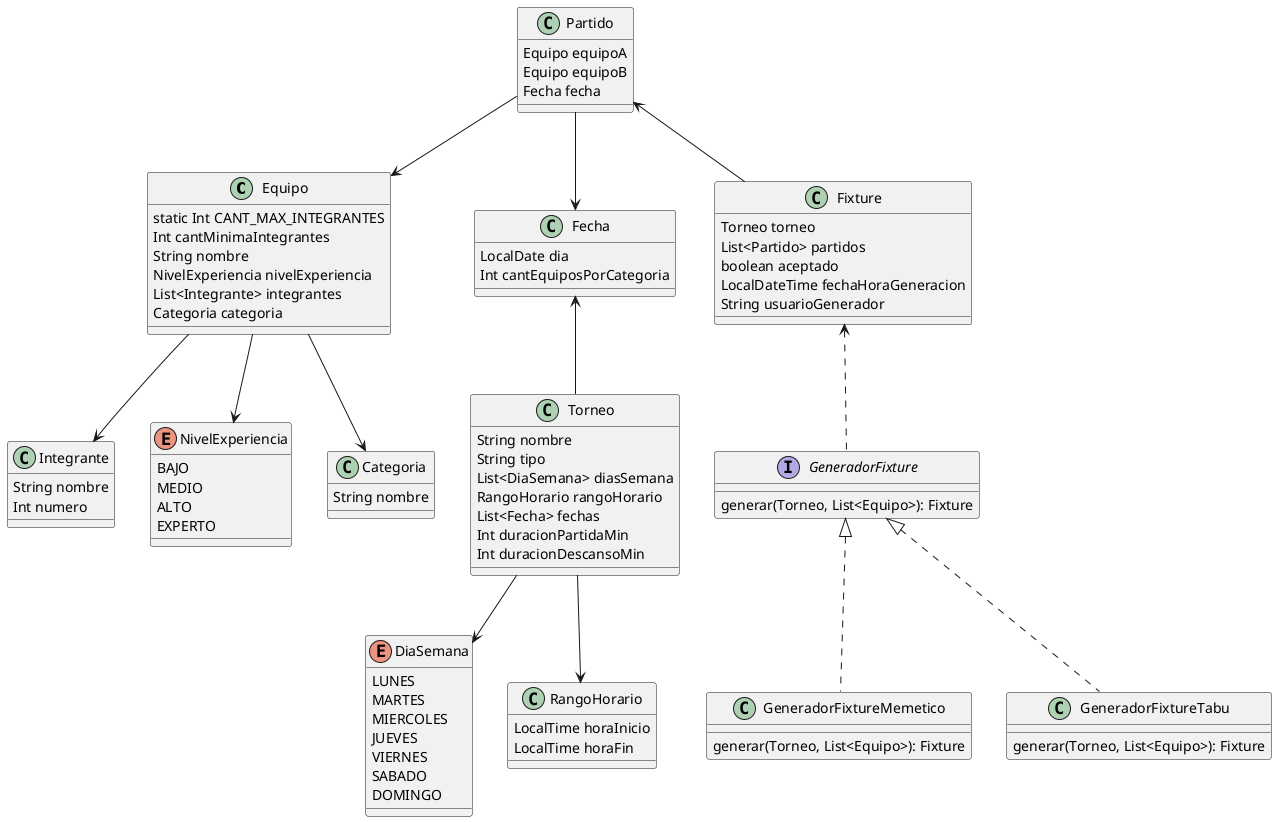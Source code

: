@startuml
'https://plantuml.com/class-diagram

class Equipo {
    static Int CANT_MAX_INTEGRANTES
    Int cantMinimaIntegrantes
    String nombre
    NivelExperiencia nivelExperiencia
    List<Integrante> integrantes
    Categoria categoria
}

class Integrante {
    String nombre
    Int numero
}

enum NivelExperiencia {
    BAJO
    MEDIO
    ALTO
    EXPERTO
}

class Categoria {
    String nombre
}

class Torneo {
    String nombre
    String tipo
    List<DiaSemana> diasSemana
    RangoHorario rangoHorario
    List<Fecha> fechas
    Int duracionPartidaMin
    Int duracionDescansoMin
}

enum DiaSemana {
    LUNES
    MARTES
    MIERCOLES
    JUEVES
    VIERNES
    SABADO
    DOMINGO
}

class RangoHorario {
    LocalTime horaInicio
    LocalTime horaFin
}

class Fecha {
    LocalDate dia
    Int cantEquiposPorCategoria
}

interface GeneradorFixture {
    generar(Torneo, List<Equipo>): Fixture
}

class GeneradorFixtureMemetico implements GeneradorFixture {
    generar(Torneo, List<Equipo>): Fixture
}

class GeneradorFixtureTabu implements GeneradorFixture {
    generar(Torneo, List<Equipo>): Fixture
}

class Fixture {
    Torneo torneo
    List<Partido> partidos
    boolean aceptado
    LocalDateTime fechaHoraGeneracion
    String usuarioGenerador
}

class Partido {
    Equipo equipoA
    Equipo equipoB
    Fecha fecha
}

Equipo --> NivelExperiencia
Equipo --> Integrante
Equipo --> Categoria
Torneo --> DiaSemana
Torneo --> RangoHorario
Fecha <-- Torneo
Fixture <.. GeneradorFixture
Partido <-- Fixture
Partido --> Equipo
Partido --> Fecha

@enduml